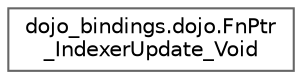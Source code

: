 digraph "Graphical Class Hierarchy"
{
 // LATEX_PDF_SIZE
  bgcolor="transparent";
  edge [fontname=Helvetica,fontsize=10,labelfontname=Helvetica,labelfontsize=10];
  node [fontname=Helvetica,fontsize=10,shape=box,height=0.2,width=0.4];
  rankdir="LR";
  Node0 [id="Node000000",label="dojo_bindings.dojo.FnPtr\l_IndexerUpdate_Void",height=0.2,width=0.4,color="grey40", fillcolor="white", style="filled",URL="$structdojo__bindings_1_1dojo_1_1_fn_ptr___indexer_update___void.html",tooltip=" "];
}
